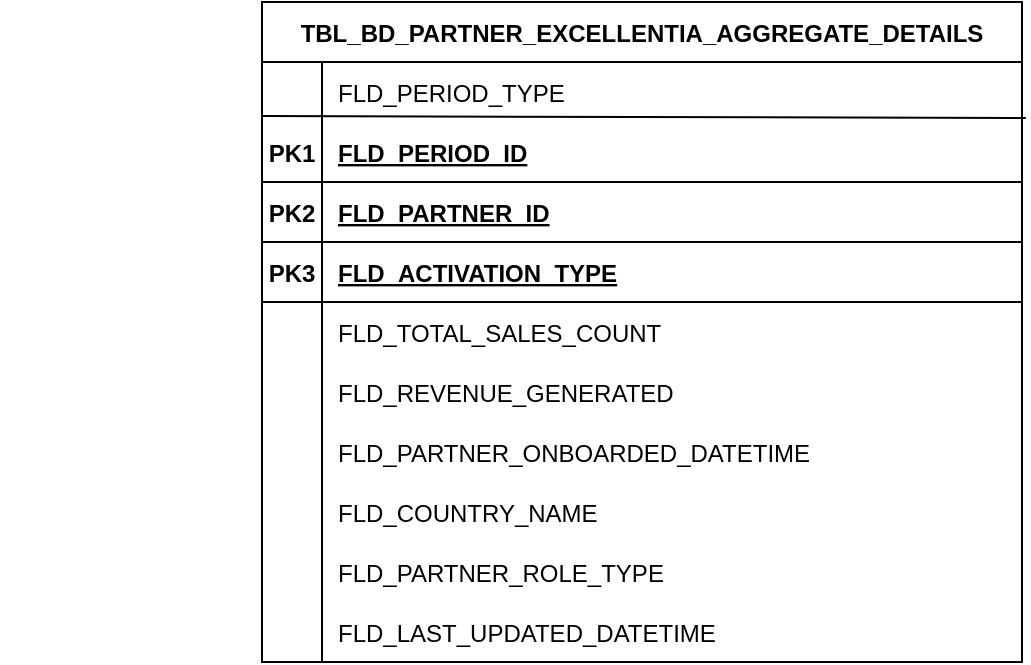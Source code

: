 <mxfile version="13.8.0" type="github" pages="3">
  <diagram id="kgpKYQtTHZ0yAKxKKP6v" name="AGGREGATE">
    <mxGraphModel dx="1422" dy="1902" grid="1" gridSize="10" guides="1" tooltips="1" connect="1" arrows="1" fold="1" page="1" pageScale="1" pageWidth="850" pageHeight="1100" math="0" shadow="0">
      <root>
        <mxCell id="0" />
        <mxCell id="1" parent="0" />
        <mxCell id="TtuSKVxDWewor-fG6CV6-11" value="" style="shape=partialRectangle;html=1;whiteSpace=wrap;collapsible=0;dropTarget=0;pointerEvents=0;fillColor=none;top=0;left=0;bottom=0;right=0;points=[[0,0.5],[1,0.5]];portConstraint=eastwest;" parent="1" vertex="1">
          <mxGeometry x="130" y="-820" width="370" height="30" as="geometry" />
        </mxCell>
        <mxCell id="TtuSKVxDWewor-fG6CV6-12" value="" style="shape=partialRectangle;html=1;whiteSpace=wrap;connectable=0;fillColor=none;top=0;left=0;bottom=0;right=0;overflow=hidden;" parent="TtuSKVxDWewor-fG6CV6-11" vertex="1">
          <mxGeometry width="83" height="30" as="geometry" />
        </mxCell>
        <mxCell id="TtuSKVxDWewor-fG6CV6-34" value="TBL_BD_PARTNER_EXCELLENTIA_AGGREGATE_DETAILS" style="shape=table;startSize=30;container=1;collapsible=1;childLayout=tableLayout;fixedRows=1;rowLines=0;fontStyle=1;align=center;resizeLast=1;overflow=hidden;" parent="1" vertex="1">
          <mxGeometry x="260" y="-890" width="380" height="330" as="geometry" />
        </mxCell>
        <mxCell id="TtuSKVxDWewor-fG6CV6-38" value="" style="shape=partialRectangle;collapsible=0;dropTarget=0;pointerEvents=0;fillColor=none;top=0;left=0;bottom=0;right=0;points=[[0,0.5],[1,0.5]];portConstraint=eastwest;" parent="TtuSKVxDWewor-fG6CV6-34" vertex="1">
          <mxGeometry y="30" width="380" height="30" as="geometry" />
        </mxCell>
        <mxCell id="TtuSKVxDWewor-fG6CV6-39" value="" style="shape=partialRectangle;connectable=0;fillColor=none;top=0;left=0;bottom=0;right=0;editable=1;overflow=hidden;" parent="TtuSKVxDWewor-fG6CV6-38" vertex="1">
          <mxGeometry width="30" height="30" as="geometry" />
        </mxCell>
        <mxCell id="TtuSKVxDWewor-fG6CV6-40" value="FLD_PERIOD_TYPE" style="shape=partialRectangle;connectable=0;fillColor=none;top=0;left=0;bottom=0;right=0;align=left;spacingLeft=6;overflow=hidden;" parent="TtuSKVxDWewor-fG6CV6-38" vertex="1">
          <mxGeometry x="30" width="350" height="30" as="geometry" />
        </mxCell>
        <mxCell id="TtuSKVxDWewor-fG6CV6-35" value="" style="shape=partialRectangle;collapsible=0;dropTarget=0;pointerEvents=0;fillColor=none;top=0;left=0;bottom=1;right=0;points=[[0,0.5],[1,0.5]];portConstraint=eastwest;" parent="TtuSKVxDWewor-fG6CV6-34" vertex="1">
          <mxGeometry y="60" width="380" height="30" as="geometry" />
        </mxCell>
        <mxCell id="TtuSKVxDWewor-fG6CV6-36" value="PK1" style="shape=partialRectangle;connectable=0;fillColor=none;top=0;left=0;bottom=0;right=0;fontStyle=1;overflow=hidden;" parent="TtuSKVxDWewor-fG6CV6-35" vertex="1">
          <mxGeometry width="30" height="30" as="geometry" />
        </mxCell>
        <mxCell id="TtuSKVxDWewor-fG6CV6-37" value="FLD_PERIOD_ID" style="shape=partialRectangle;connectable=0;fillColor=none;top=0;left=0;bottom=0;right=0;align=left;spacingLeft=6;fontStyle=5;overflow=hidden;" parent="TtuSKVxDWewor-fG6CV6-35" vertex="1">
          <mxGeometry x="30" width="350" height="30" as="geometry" />
        </mxCell>
        <mxCell id="oBducGPYiLkY0KjrtA61-1" value="" style="shape=partialRectangle;collapsible=0;dropTarget=0;pointerEvents=0;fillColor=none;top=0;left=0;bottom=1;right=0;points=[[0,0.5],[1,0.5]];portConstraint=eastwest;" vertex="1" parent="TtuSKVxDWewor-fG6CV6-34">
          <mxGeometry y="90" width="380" height="30" as="geometry" />
        </mxCell>
        <mxCell id="oBducGPYiLkY0KjrtA61-2" value="PK2" style="shape=partialRectangle;connectable=0;fillColor=none;top=0;left=0;bottom=0;right=0;fontStyle=1;overflow=hidden;" vertex="1" parent="oBducGPYiLkY0KjrtA61-1">
          <mxGeometry width="30" height="30" as="geometry" />
        </mxCell>
        <mxCell id="oBducGPYiLkY0KjrtA61-3" value="FLD_PARTNER_ID" style="shape=partialRectangle;connectable=0;fillColor=none;top=0;left=0;bottom=0;right=0;align=left;spacingLeft=6;fontStyle=5;overflow=hidden;" vertex="1" parent="oBducGPYiLkY0KjrtA61-1">
          <mxGeometry x="30" width="350" height="30" as="geometry" />
        </mxCell>
        <mxCell id="oBducGPYiLkY0KjrtA61-4" value="" style="shape=partialRectangle;collapsible=0;dropTarget=0;pointerEvents=0;fillColor=none;top=0;left=0;bottom=1;right=0;points=[[0,0.5],[1,0.5]];portConstraint=eastwest;" vertex="1" parent="TtuSKVxDWewor-fG6CV6-34">
          <mxGeometry y="120" width="380" height="30" as="geometry" />
        </mxCell>
        <mxCell id="oBducGPYiLkY0KjrtA61-5" value="PK3" style="shape=partialRectangle;connectable=0;fillColor=none;top=0;left=0;bottom=0;right=0;fontStyle=1;overflow=hidden;" vertex="1" parent="oBducGPYiLkY0KjrtA61-4">
          <mxGeometry width="30" height="30" as="geometry" />
        </mxCell>
        <mxCell id="oBducGPYiLkY0KjrtA61-6" value="FLD_ACTIVATION_TYPE" style="shape=partialRectangle;connectable=0;fillColor=none;top=0;left=0;bottom=0;right=0;align=left;spacingLeft=6;fontStyle=5;overflow=hidden;" vertex="1" parent="oBducGPYiLkY0KjrtA61-4">
          <mxGeometry x="30" width="350" height="30" as="geometry" />
        </mxCell>
        <mxCell id="TtuSKVxDWewor-fG6CV6-44" value="" style="shape=partialRectangle;collapsible=0;dropTarget=0;pointerEvents=0;fillColor=none;top=0;left=0;bottom=0;right=0;points=[[0,0.5],[1,0.5]];portConstraint=eastwest;" parent="TtuSKVxDWewor-fG6CV6-34" vertex="1">
          <mxGeometry y="150" width="380" height="30" as="geometry" />
        </mxCell>
        <mxCell id="TtuSKVxDWewor-fG6CV6-45" value="" style="shape=partialRectangle;connectable=0;fillColor=none;top=0;left=0;bottom=0;right=0;editable=1;overflow=hidden;" parent="TtuSKVxDWewor-fG6CV6-44" vertex="1">
          <mxGeometry width="30" height="30" as="geometry" />
        </mxCell>
        <mxCell id="TtuSKVxDWewor-fG6CV6-46" value="FLD_TOTAL_SALES_COUNT" style="shape=partialRectangle;connectable=0;fillColor=none;top=0;left=0;bottom=0;right=0;align=left;spacingLeft=6;overflow=hidden;" parent="TtuSKVxDWewor-fG6CV6-44" vertex="1">
          <mxGeometry x="30" width="350" height="30" as="geometry" />
        </mxCell>
        <mxCell id="TtuSKVxDWewor-fG6CV6-41" value="" style="shape=partialRectangle;collapsible=0;dropTarget=0;pointerEvents=0;fillColor=none;top=0;left=0;bottom=0;right=0;points=[[0,0.5],[1,0.5]];portConstraint=eastwest;" parent="TtuSKVxDWewor-fG6CV6-34" vertex="1">
          <mxGeometry y="180" width="380" height="30" as="geometry" />
        </mxCell>
        <mxCell id="TtuSKVxDWewor-fG6CV6-42" value="" style="shape=partialRectangle;connectable=0;fillColor=none;top=0;left=0;bottom=0;right=0;editable=1;overflow=hidden;" parent="TtuSKVxDWewor-fG6CV6-41" vertex="1">
          <mxGeometry width="30" height="30" as="geometry" />
        </mxCell>
        <mxCell id="TtuSKVxDWewor-fG6CV6-43" value="FLD_REVENUE_GENERATED" style="shape=partialRectangle;connectable=0;fillColor=none;top=0;left=0;bottom=0;right=0;align=left;spacingLeft=6;overflow=hidden;" parent="TtuSKVxDWewor-fG6CV6-41" vertex="1">
          <mxGeometry x="30" width="350" height="30" as="geometry" />
        </mxCell>
        <mxCell id="-s9wosxbUjMrbEt8tFyJ-1" value="" style="shape=partialRectangle;collapsible=0;dropTarget=0;pointerEvents=0;fillColor=none;top=0;left=0;bottom=0;right=0;points=[[0,0.5],[1,0.5]];portConstraint=eastwest;" parent="TtuSKVxDWewor-fG6CV6-34" vertex="1">
          <mxGeometry y="210" width="380" height="30" as="geometry" />
        </mxCell>
        <mxCell id="-s9wosxbUjMrbEt8tFyJ-2" value="" style="shape=partialRectangle;connectable=0;fillColor=none;top=0;left=0;bottom=0;right=0;editable=1;overflow=hidden;" parent="-s9wosxbUjMrbEt8tFyJ-1" vertex="1">
          <mxGeometry width="30" height="30" as="geometry" />
        </mxCell>
        <mxCell id="-s9wosxbUjMrbEt8tFyJ-3" value="FLD_PARTNER_ONBOARDED_DATETIME" style="shape=partialRectangle;connectable=0;fillColor=none;top=0;left=0;bottom=0;right=0;align=left;spacingLeft=6;overflow=hidden;" parent="-s9wosxbUjMrbEt8tFyJ-1" vertex="1">
          <mxGeometry x="30" width="350" height="30" as="geometry" />
        </mxCell>
        <mxCell id="TtuSKVxDWewor-fG6CV6-74" value="" style="shape=partialRectangle;collapsible=0;dropTarget=0;pointerEvents=0;fillColor=none;top=0;left=0;bottom=0;right=0;points=[[0,0.5],[1,0.5]];portConstraint=eastwest;" parent="TtuSKVxDWewor-fG6CV6-34" vertex="1">
          <mxGeometry y="240" width="380" height="30" as="geometry" />
        </mxCell>
        <mxCell id="TtuSKVxDWewor-fG6CV6-75" value="" style="shape=partialRectangle;connectable=0;fillColor=none;top=0;left=0;bottom=0;right=0;editable=1;overflow=hidden;" parent="TtuSKVxDWewor-fG6CV6-74" vertex="1">
          <mxGeometry width="30" height="30" as="geometry" />
        </mxCell>
        <mxCell id="TtuSKVxDWewor-fG6CV6-76" value="FLD_COUNTRY_NAME" style="shape=partialRectangle;connectable=0;fillColor=none;top=0;left=0;bottom=0;right=0;align=left;spacingLeft=6;overflow=hidden;" parent="TtuSKVxDWewor-fG6CV6-74" vertex="1">
          <mxGeometry x="30" width="350" height="30" as="geometry" />
        </mxCell>
        <mxCell id="YeZUD0BTTwD83YskK-D0-1" value="" style="shape=partialRectangle;collapsible=0;dropTarget=0;pointerEvents=0;fillColor=none;top=0;left=0;bottom=0;right=0;points=[[0,0.5],[1,0.5]];portConstraint=eastwest;" parent="TtuSKVxDWewor-fG6CV6-34" vertex="1">
          <mxGeometry y="270" width="380" height="30" as="geometry" />
        </mxCell>
        <mxCell id="YeZUD0BTTwD83YskK-D0-2" value="" style="shape=partialRectangle;connectable=0;fillColor=none;top=0;left=0;bottom=0;right=0;editable=1;overflow=hidden;" parent="YeZUD0BTTwD83YskK-D0-1" vertex="1">
          <mxGeometry width="30" height="30" as="geometry" />
        </mxCell>
        <mxCell id="YeZUD0BTTwD83YskK-D0-3" value="FLD_PARTNER_ROLE_TYPE" style="shape=partialRectangle;connectable=0;fillColor=none;top=0;left=0;bottom=0;right=0;align=left;spacingLeft=6;overflow=hidden;" parent="YeZUD0BTTwD83YskK-D0-1" vertex="1">
          <mxGeometry x="30" width="350" height="30" as="geometry" />
        </mxCell>
        <mxCell id="-s9wosxbUjMrbEt8tFyJ-4" value="" style="shape=partialRectangle;collapsible=0;dropTarget=0;pointerEvents=0;fillColor=none;top=0;left=0;bottom=0;right=0;points=[[0,0.5],[1,0.5]];portConstraint=eastwest;" parent="TtuSKVxDWewor-fG6CV6-34" vertex="1">
          <mxGeometry y="300" width="380" height="30" as="geometry" />
        </mxCell>
        <mxCell id="-s9wosxbUjMrbEt8tFyJ-5" value="" style="shape=partialRectangle;connectable=0;fillColor=none;top=0;left=0;bottom=0;right=0;editable=1;overflow=hidden;" parent="-s9wosxbUjMrbEt8tFyJ-4" vertex="1">
          <mxGeometry width="30" height="30" as="geometry" />
        </mxCell>
        <mxCell id="-s9wosxbUjMrbEt8tFyJ-6" value="FLD_LAST_UPDATED_DATETIME" style="shape=partialRectangle;connectable=0;fillColor=none;top=0;left=0;bottom=0;right=0;align=left;spacingLeft=6;overflow=hidden;" parent="-s9wosxbUjMrbEt8tFyJ-4" vertex="1">
          <mxGeometry x="30" width="350" height="30" as="geometry" />
        </mxCell>
        <mxCell id="oBducGPYiLkY0KjrtA61-7" value="" style="endArrow=none;html=1;exitX=0;exitY=-0.1;exitDx=0;exitDy=0;exitPerimeter=0;entryX=1.005;entryY=0.933;entryDx=0;entryDy=0;entryPerimeter=0;" edge="1" parent="TtuSKVxDWewor-fG6CV6-34" source="TtuSKVxDWewor-fG6CV6-35" target="TtuSKVxDWewor-fG6CV6-38">
          <mxGeometry width="50" height="50" relative="1" as="geometry">
            <mxPoint x="190" y="350" as="sourcePoint" />
            <mxPoint x="240" y="300" as="targetPoint" />
          </mxGeometry>
        </mxCell>
      </root>
    </mxGraphModel>
  </diagram>
  <diagram id="SWbrRW2tSj8GUT-kZDE3" name="CONFIG">
    <mxGraphModel dx="1422" dy="1902" grid="1" gridSize="10" guides="1" tooltips="1" connect="1" arrows="1" fold="1" page="1" pageScale="1" pageWidth="850" pageHeight="1100" math="0" shadow="0">
      <root>
        <mxCell id="Mjqd-YUflLHvJhoWcTEr-0" />
        <mxCell id="Mjqd-YUflLHvJhoWcTEr-1" parent="Mjqd-YUflLHvJhoWcTEr-0" />
        <mxCell id="e53UCdVPdByJAE6K5Fl_-19" value="" style="whiteSpace=wrap;html=1;aspect=fixed;" parent="Mjqd-YUflLHvJhoWcTEr-1" vertex="1">
          <mxGeometry y="-1100" width="860" height="860" as="geometry" />
        </mxCell>
        <mxCell id="e53UCdVPdByJAE6K5Fl_-0" value="TBL_BD_EXCELLENTIA_CONFIG_DETAILS" style="shape=table;startSize=30;container=1;collapsible=1;childLayout=tableLayout;fixedRows=1;rowLines=0;fontStyle=1;align=center;resizeLast=1;overflow=hidden;fontFamily=Helvetica;fontSize=12;" parent="Mjqd-YUflLHvJhoWcTEr-1" vertex="1">
          <mxGeometry x="55" y="-1040" width="375" height="410" as="geometry" />
        </mxCell>
        <mxCell id="e53UCdVPdByJAE6K5Fl_-1" value="" style="shape=partialRectangle;collapsible=0;dropTarget=0;pointerEvents=0;fillColor=none;top=0;left=0;bottom=1;right=0;points=[[0,0.5],[1,0.5]];portConstraint=eastwest;" parent="e53UCdVPdByJAE6K5Fl_-0" vertex="1">
          <mxGeometry y="30" width="375" height="30" as="geometry" />
        </mxCell>
        <mxCell id="e53UCdVPdByJAE6K5Fl_-2" value="PK" style="shape=partialRectangle;connectable=0;fillColor=none;top=0;left=0;bottom=0;right=0;fontStyle=1;overflow=hidden;" parent="e53UCdVPdByJAE6K5Fl_-1" vertex="1">
          <mxGeometry width="30" height="30" as="geometry" />
        </mxCell>
        <mxCell id="e53UCdVPdByJAE6K5Fl_-3" value="FLD_EXCELLENTIA_CONFIG_INSTANCE_ID" style="shape=partialRectangle;connectable=0;fillColor=none;top=0;left=0;bottom=0;right=0;align=left;spacingLeft=6;fontStyle=5;overflow=hidden;fontFamily=Helvetica;fontSize=12;" parent="e53UCdVPdByJAE6K5Fl_-1" vertex="1">
          <mxGeometry x="30" width="345" height="30" as="geometry" />
        </mxCell>
        <mxCell id="e53UCdVPdByJAE6K5Fl_-4" value="" style="shape=partialRectangle;collapsible=0;dropTarget=0;pointerEvents=0;fillColor=none;top=0;left=0;bottom=0;right=0;points=[[0,0.5],[1,0.5]];portConstraint=eastwest;" parent="e53UCdVPdByJAE6K5Fl_-0" vertex="1">
          <mxGeometry y="60" width="375" height="30" as="geometry" />
        </mxCell>
        <mxCell id="e53UCdVPdByJAE6K5Fl_-5" value="" style="shape=partialRectangle;connectable=0;fillColor=none;top=0;left=0;bottom=0;right=0;editable=1;overflow=hidden;" parent="e53UCdVPdByJAE6K5Fl_-4" vertex="1">
          <mxGeometry width="30" height="30" as="geometry" />
        </mxCell>
        <mxCell id="e53UCdVPdByJAE6K5Fl_-6" value="FLD_COUNTRY_ID" style="shape=partialRectangle;connectable=0;fillColor=none;top=0;left=0;bottom=0;right=0;align=left;spacingLeft=6;overflow=hidden;fontFamily=Helvetica;fontSize=12;" parent="e53UCdVPdByJAE6K5Fl_-4" vertex="1">
          <mxGeometry x="30" width="345" height="30" as="geometry" />
        </mxCell>
        <mxCell id="e53UCdVPdByJAE6K5Fl_-7" value="" style="shape=partialRectangle;collapsible=0;dropTarget=0;pointerEvents=0;fillColor=none;top=0;left=0;bottom=0;right=0;points=[[0,0.5],[1,0.5]];portConstraint=eastwest;" parent="e53UCdVPdByJAE6K5Fl_-0" vertex="1">
          <mxGeometry y="90" width="375" height="30" as="geometry" />
        </mxCell>
        <mxCell id="e53UCdVPdByJAE6K5Fl_-8" value="" style="shape=partialRectangle;connectable=0;fillColor=none;top=0;left=0;bottom=0;right=0;editable=1;overflow=hidden;" parent="e53UCdVPdByJAE6K5Fl_-7" vertex="1">
          <mxGeometry width="30" height="30" as="geometry" />
        </mxCell>
        <mxCell id="e53UCdVPdByJAE6K5Fl_-9" value="FLD_PERIOD_ID" style="shape=partialRectangle;connectable=0;fillColor=none;top=0;left=0;bottom=0;right=0;align=left;spacingLeft=6;overflow=hidden;fontFamily=Helvetica;fontSize=12;" parent="e53UCdVPdByJAE6K5Fl_-7" vertex="1">
          <mxGeometry x="30" width="345" height="30" as="geometry" />
        </mxCell>
        <mxCell id="e53UCdVPdByJAE6K5Fl_-10" value="" style="shape=partialRectangle;collapsible=0;dropTarget=0;pointerEvents=0;fillColor=none;top=0;left=0;bottom=0;right=0;points=[[0,0.5],[1,0.5]];portConstraint=eastwest;" parent="e53UCdVPdByJAE6K5Fl_-0" vertex="1">
          <mxGeometry y="120" width="375" height="30" as="geometry" />
        </mxCell>
        <mxCell id="e53UCdVPdByJAE6K5Fl_-11" value="" style="shape=partialRectangle;connectable=0;fillColor=none;top=0;left=0;bottom=0;right=0;editable=1;overflow=hidden;" parent="e53UCdVPdByJAE6K5Fl_-10" vertex="1">
          <mxGeometry width="30" height="30" as="geometry" />
        </mxCell>
        <mxCell id="e53UCdVPdByJAE6K5Fl_-12" value="FLD_PRODUCT_SKU_ID" style="shape=partialRectangle;connectable=0;fillColor=none;top=0;left=0;bottom=0;right=0;align=left;spacingLeft=6;overflow=hidden;fontSize=12;" parent="e53UCdVPdByJAE6K5Fl_-10" vertex="1">
          <mxGeometry x="30" width="345" height="30" as="geometry" />
        </mxCell>
        <mxCell id="e53UCdVPdByJAE6K5Fl_-13" value="" style="shape=partialRectangle;collapsible=0;dropTarget=0;pointerEvents=0;fillColor=none;top=0;left=0;bottom=0;right=0;points=[[0,0.5],[1,0.5]];portConstraint=eastwest;" parent="e53UCdVPdByJAE6K5Fl_-0" vertex="1">
          <mxGeometry y="150" width="375" height="30" as="geometry" />
        </mxCell>
        <mxCell id="e53UCdVPdByJAE6K5Fl_-14" value="" style="shape=partialRectangle;connectable=0;fillColor=none;top=0;left=0;bottom=0;right=0;editable=1;overflow=hidden;" parent="e53UCdVPdByJAE6K5Fl_-13" vertex="1">
          <mxGeometry width="30" height="30" as="geometry" />
        </mxCell>
        <mxCell id="e53UCdVPdByJAE6K5Fl_-15" value="FLD_PARTNER_ROLE" style="shape=partialRectangle;connectable=0;fillColor=none;top=0;left=0;bottom=0;right=0;align=left;spacingLeft=6;overflow=hidden;fontSize=12;" parent="e53UCdVPdByJAE6K5Fl_-13" vertex="1">
          <mxGeometry x="30" width="345" height="30" as="geometry" />
        </mxCell>
        <mxCell id="e53UCdVPdByJAE6K5Fl_-16" value="" style="shape=partialRectangle;collapsible=0;dropTarget=0;pointerEvents=0;fillColor=none;top=0;left=0;bottom=0;right=0;points=[[0,0.5],[1,0.5]];portConstraint=eastwest;" parent="e53UCdVPdByJAE6K5Fl_-0" vertex="1">
          <mxGeometry y="180" width="375" height="30" as="geometry" />
        </mxCell>
        <mxCell id="e53UCdVPdByJAE6K5Fl_-17" value="" style="shape=partialRectangle;connectable=0;fillColor=none;top=0;left=0;bottom=0;right=0;editable=1;overflow=hidden;" parent="e53UCdVPdByJAE6K5Fl_-16" vertex="1">
          <mxGeometry width="30" height="30" as="geometry" />
        </mxCell>
        <mxCell id="e53UCdVPdByJAE6K5Fl_-18" value="FLD_AWARD_NAME" style="shape=partialRectangle;connectable=0;fillColor=none;top=0;left=0;bottom=0;right=0;align=left;spacingLeft=6;overflow=hidden;fontSize=12;" parent="e53UCdVPdByJAE6K5Fl_-16" vertex="1">
          <mxGeometry x="30" width="345" height="30" as="geometry" />
        </mxCell>
        <mxCell id="e53UCdVPdByJAE6K5Fl_-21" value="" style="shape=partialRectangle;collapsible=0;dropTarget=0;pointerEvents=0;fillColor=none;top=0;left=0;bottom=0;right=0;points=[[0,0.5],[1,0.5]];portConstraint=eastwest;" parent="e53UCdVPdByJAE6K5Fl_-0" vertex="1">
          <mxGeometry y="210" width="375" height="30" as="geometry" />
        </mxCell>
        <mxCell id="e53UCdVPdByJAE6K5Fl_-22" value="" style="shape=partialRectangle;connectable=0;fillColor=none;top=0;left=0;bottom=0;right=0;editable=1;overflow=hidden;" parent="e53UCdVPdByJAE6K5Fl_-21" vertex="1">
          <mxGeometry width="30" height="30" as="geometry" />
        </mxCell>
        <mxCell id="e53UCdVPdByJAE6K5Fl_-23" value="FLD_AWARD_NAME" style="shape=partialRectangle;connectable=0;fillColor=none;top=0;left=0;bottom=0;right=0;align=left;spacingLeft=6;overflow=hidden;fontSize=12;" parent="e53UCdVPdByJAE6K5Fl_-21" vertex="1">
          <mxGeometry x="30" width="345" height="30" as="geometry" />
        </mxCell>
      </root>
    </mxGraphModel>
  </diagram>
  <diagram id="mX7cn2R8EMMjxYBjq6Nl" name="LEAD AGGREGATE">
    <mxGraphModel dx="1422" dy="1902" grid="1" gridSize="10" guides="1" tooltips="1" connect="1" arrows="1" fold="1" page="1" pageScale="1" pageWidth="850" pageHeight="1100" math="0" shadow="0">
      <root>
        <mxCell id="ECVf57MszHEt_kpJzB54-0" />
        <mxCell id="ECVf57MszHEt_kpJzB54-1" parent="ECVf57MszHEt_kpJzB54-0" />
        <mxCell id="JYHDr6TIuanTyLI3OlYP-0" value="TBL_BD_PARTNER_EXCELLENTIA_LEAD_AGGREGATE_DETAILS" style="shape=table;startSize=30;container=1;collapsible=1;childLayout=tableLayout;fixedRows=1;rowLines=0;fontStyle=1;align=center;resizeLast=1;overflow=hidden;" vertex="1" parent="ECVf57MszHEt_kpJzB54-1">
          <mxGeometry x="220" y="-810" width="390" height="300" as="geometry" />
        </mxCell>
        <mxCell id="JYHDr6TIuanTyLI3OlYP-1" value="" style="shape=partialRectangle;collapsible=0;dropTarget=0;pointerEvents=0;fillColor=none;top=0;left=0;bottom=0;right=0;points=[[0,0.5],[1,0.5]];portConstraint=eastwest;" vertex="1" parent="JYHDr6TIuanTyLI3OlYP-0">
          <mxGeometry y="30" width="390" height="30" as="geometry" />
        </mxCell>
        <mxCell id="JYHDr6TIuanTyLI3OlYP-2" value="" style="shape=partialRectangle;connectable=0;fillColor=none;top=0;left=0;bottom=0;right=0;editable=1;overflow=hidden;" vertex="1" parent="JYHDr6TIuanTyLI3OlYP-1">
          <mxGeometry width="30" height="30" as="geometry" />
        </mxCell>
        <mxCell id="JYHDr6TIuanTyLI3OlYP-3" value="FLD_PERIOD_TYPE" style="shape=partialRectangle;connectable=0;fillColor=none;top=0;left=0;bottom=0;right=0;align=left;spacingLeft=6;overflow=hidden;" vertex="1" parent="JYHDr6TIuanTyLI3OlYP-1">
          <mxGeometry x="30" width="360" height="30" as="geometry" />
        </mxCell>
        <mxCell id="JYHDr6TIuanTyLI3OlYP-4" value="" style="shape=partialRectangle;collapsible=0;dropTarget=0;pointerEvents=0;fillColor=none;top=0;left=0;bottom=1;right=0;points=[[0,0.5],[1,0.5]];portConstraint=eastwest;" vertex="1" parent="JYHDr6TIuanTyLI3OlYP-0">
          <mxGeometry y="60" width="390" height="30" as="geometry" />
        </mxCell>
        <mxCell id="JYHDr6TIuanTyLI3OlYP-5" value="PK1" style="shape=partialRectangle;connectable=0;fillColor=none;top=0;left=0;bottom=0;right=0;fontStyle=1;overflow=hidden;" vertex="1" parent="JYHDr6TIuanTyLI3OlYP-4">
          <mxGeometry width="30" height="30" as="geometry" />
        </mxCell>
        <mxCell id="JYHDr6TIuanTyLI3OlYP-6" value="FLD_PERIOD_ID" style="shape=partialRectangle;connectable=0;fillColor=none;top=0;left=0;bottom=0;right=0;align=left;spacingLeft=6;fontStyle=5;overflow=hidden;" vertex="1" parent="JYHDr6TIuanTyLI3OlYP-4">
          <mxGeometry x="30" width="360" height="30" as="geometry" />
        </mxCell>
        <mxCell id="JYHDr6TIuanTyLI3OlYP-7" value="" style="shape=partialRectangle;collapsible=0;dropTarget=0;pointerEvents=0;fillColor=none;top=0;left=0;bottom=1;right=0;points=[[0,0.5],[1,0.5]];portConstraint=eastwest;" vertex="1" parent="JYHDr6TIuanTyLI3OlYP-0">
          <mxGeometry y="90" width="390" height="30" as="geometry" />
        </mxCell>
        <mxCell id="JYHDr6TIuanTyLI3OlYP-8" value="PK2" style="shape=partialRectangle;connectable=0;fillColor=none;top=0;left=0;bottom=0;right=0;fontStyle=1;overflow=hidden;" vertex="1" parent="JYHDr6TIuanTyLI3OlYP-7">
          <mxGeometry width="30" height="30" as="geometry" />
        </mxCell>
        <mxCell id="JYHDr6TIuanTyLI3OlYP-9" value="FLD_PARTNER_ID" style="shape=partialRectangle;connectable=0;fillColor=none;top=0;left=0;bottom=0;right=0;align=left;spacingLeft=6;fontStyle=5;overflow=hidden;" vertex="1" parent="JYHDr6TIuanTyLI3OlYP-7">
          <mxGeometry x="30" width="360" height="30" as="geometry" />
        </mxCell>
        <mxCell id="JYHDr6TIuanTyLI3OlYP-10" value="" style="shape=partialRectangle;collapsible=0;dropTarget=0;pointerEvents=0;fillColor=none;top=0;left=0;bottom=1;right=0;points=[[0,0.5],[1,0.5]];portConstraint=eastwest;" vertex="1" parent="JYHDr6TIuanTyLI3OlYP-0">
          <mxGeometry y="120" width="390" height="30" as="geometry" />
        </mxCell>
        <mxCell id="JYHDr6TIuanTyLI3OlYP-11" value="PK3" style="shape=partialRectangle;connectable=0;fillColor=none;top=0;left=0;bottom=0;right=0;fontStyle=1;overflow=hidden;" vertex="1" parent="JYHDr6TIuanTyLI3OlYP-10">
          <mxGeometry width="30" height="30" as="geometry" />
        </mxCell>
        <mxCell id="JYHDr6TIuanTyLI3OlYP-12" value="FLD_ACTIVATION_TYPE" style="shape=partialRectangle;connectable=0;fillColor=none;top=0;left=0;bottom=0;right=0;align=left;spacingLeft=6;fontStyle=5;overflow=hidden;" vertex="1" parent="JYHDr6TIuanTyLI3OlYP-10">
          <mxGeometry x="30" width="360" height="30" as="geometry" />
        </mxCell>
        <mxCell id="JYHDr6TIuanTyLI3OlYP-13" value="" style="shape=partialRectangle;collapsible=0;dropTarget=0;pointerEvents=0;fillColor=none;top=0;left=0;bottom=0;right=0;points=[[0,0.5],[1,0.5]];portConstraint=eastwest;" vertex="1" parent="JYHDr6TIuanTyLI3OlYP-0">
          <mxGeometry y="150" width="390" height="30" as="geometry" />
        </mxCell>
        <mxCell id="JYHDr6TIuanTyLI3OlYP-14" value="" style="shape=partialRectangle;connectable=0;fillColor=none;top=0;left=0;bottom=0;right=0;editable=1;overflow=hidden;" vertex="1" parent="JYHDr6TIuanTyLI3OlYP-13">
          <mxGeometry width="30" height="30" as="geometry" />
        </mxCell>
        <mxCell id="JYHDr6TIuanTyLI3OlYP-15" value="FLD_LEADS_COUNT" style="shape=partialRectangle;connectable=0;fillColor=none;top=0;left=0;bottom=0;right=0;align=left;spacingLeft=6;overflow=hidden;" vertex="1" parent="JYHDr6TIuanTyLI3OlYP-13">
          <mxGeometry x="30" width="360" height="30" as="geometry" />
        </mxCell>
        <mxCell id="JYHDr6TIuanTyLI3OlYP-19" value="" style="shape=partialRectangle;collapsible=0;dropTarget=0;pointerEvents=0;fillColor=none;top=0;left=0;bottom=0;right=0;points=[[0,0.5],[1,0.5]];portConstraint=eastwest;" vertex="1" parent="JYHDr6TIuanTyLI3OlYP-0">
          <mxGeometry y="180" width="390" height="30" as="geometry" />
        </mxCell>
        <mxCell id="JYHDr6TIuanTyLI3OlYP-20" value="" style="shape=partialRectangle;connectable=0;fillColor=none;top=0;left=0;bottom=0;right=0;editable=1;overflow=hidden;" vertex="1" parent="JYHDr6TIuanTyLI3OlYP-19">
          <mxGeometry width="30" height="30" as="geometry" />
        </mxCell>
        <mxCell id="JYHDr6TIuanTyLI3OlYP-21" value="FLD_PARTNER_ONBOARDED_DATETIME" style="shape=partialRectangle;connectable=0;fillColor=none;top=0;left=0;bottom=0;right=0;align=left;spacingLeft=6;overflow=hidden;" vertex="1" parent="JYHDr6TIuanTyLI3OlYP-19">
          <mxGeometry x="30" width="360" height="30" as="geometry" />
        </mxCell>
        <mxCell id="JYHDr6TIuanTyLI3OlYP-22" value="" style="shape=partialRectangle;collapsible=0;dropTarget=0;pointerEvents=0;fillColor=none;top=0;left=0;bottom=0;right=0;points=[[0,0.5],[1,0.5]];portConstraint=eastwest;" vertex="1" parent="JYHDr6TIuanTyLI3OlYP-0">
          <mxGeometry y="210" width="390" height="30" as="geometry" />
        </mxCell>
        <mxCell id="JYHDr6TIuanTyLI3OlYP-23" value="" style="shape=partialRectangle;connectable=0;fillColor=none;top=0;left=0;bottom=0;right=0;editable=1;overflow=hidden;" vertex="1" parent="JYHDr6TIuanTyLI3OlYP-22">
          <mxGeometry width="30" height="30" as="geometry" />
        </mxCell>
        <mxCell id="JYHDr6TIuanTyLI3OlYP-24" value="FLD_COUNTRY_NAME" style="shape=partialRectangle;connectable=0;fillColor=none;top=0;left=0;bottom=0;right=0;align=left;spacingLeft=6;overflow=hidden;" vertex="1" parent="JYHDr6TIuanTyLI3OlYP-22">
          <mxGeometry x="30" width="360" height="30" as="geometry" />
        </mxCell>
        <mxCell id="JYHDr6TIuanTyLI3OlYP-25" value="" style="shape=partialRectangle;collapsible=0;dropTarget=0;pointerEvents=0;fillColor=none;top=0;left=0;bottom=0;right=0;points=[[0,0.5],[1,0.5]];portConstraint=eastwest;" vertex="1" parent="JYHDr6TIuanTyLI3OlYP-0">
          <mxGeometry y="240" width="390" height="30" as="geometry" />
        </mxCell>
        <mxCell id="JYHDr6TIuanTyLI3OlYP-26" value="" style="shape=partialRectangle;connectable=0;fillColor=none;top=0;left=0;bottom=0;right=0;editable=1;overflow=hidden;" vertex="1" parent="JYHDr6TIuanTyLI3OlYP-25">
          <mxGeometry width="30" height="30" as="geometry" />
        </mxCell>
        <mxCell id="JYHDr6TIuanTyLI3OlYP-27" value="FLD_PARTNER_ROLE_TYPE" style="shape=partialRectangle;connectable=0;fillColor=none;top=0;left=0;bottom=0;right=0;align=left;spacingLeft=6;overflow=hidden;" vertex="1" parent="JYHDr6TIuanTyLI3OlYP-25">
          <mxGeometry x="30" width="360" height="30" as="geometry" />
        </mxCell>
        <mxCell id="JYHDr6TIuanTyLI3OlYP-28" value="" style="shape=partialRectangle;collapsible=0;dropTarget=0;pointerEvents=0;fillColor=none;top=0;left=0;bottom=0;right=0;points=[[0,0.5],[1,0.5]];portConstraint=eastwest;" vertex="1" parent="JYHDr6TIuanTyLI3OlYP-0">
          <mxGeometry y="270" width="390" height="30" as="geometry" />
        </mxCell>
        <mxCell id="JYHDr6TIuanTyLI3OlYP-29" value="" style="shape=partialRectangle;connectable=0;fillColor=none;top=0;left=0;bottom=0;right=0;editable=1;overflow=hidden;" vertex="1" parent="JYHDr6TIuanTyLI3OlYP-28">
          <mxGeometry width="30" height="30" as="geometry" />
        </mxCell>
        <mxCell id="JYHDr6TIuanTyLI3OlYP-30" value="FLD_LAST_UPDATED_DATETIME" style="shape=partialRectangle;connectable=0;fillColor=none;top=0;left=0;bottom=0;right=0;align=left;spacingLeft=6;overflow=hidden;" vertex="1" parent="JYHDr6TIuanTyLI3OlYP-28">
          <mxGeometry x="30" width="360" height="30" as="geometry" />
        </mxCell>
        <mxCell id="JYHDr6TIuanTyLI3OlYP-31" value="" style="endArrow=none;html=1;exitX=0;exitY=-0.1;exitDx=0;exitDy=0;exitPerimeter=0;entryX=1.005;entryY=0.933;entryDx=0;entryDy=0;entryPerimeter=0;" edge="1" parent="JYHDr6TIuanTyLI3OlYP-0" source="JYHDr6TIuanTyLI3OlYP-4" target="JYHDr6TIuanTyLI3OlYP-1">
          <mxGeometry width="50" height="50" relative="1" as="geometry">
            <mxPoint x="190" y="350" as="sourcePoint" />
            <mxPoint x="240" y="300" as="targetPoint" />
          </mxGeometry>
        </mxCell>
      </root>
    </mxGraphModel>
  </diagram>
</mxfile>
